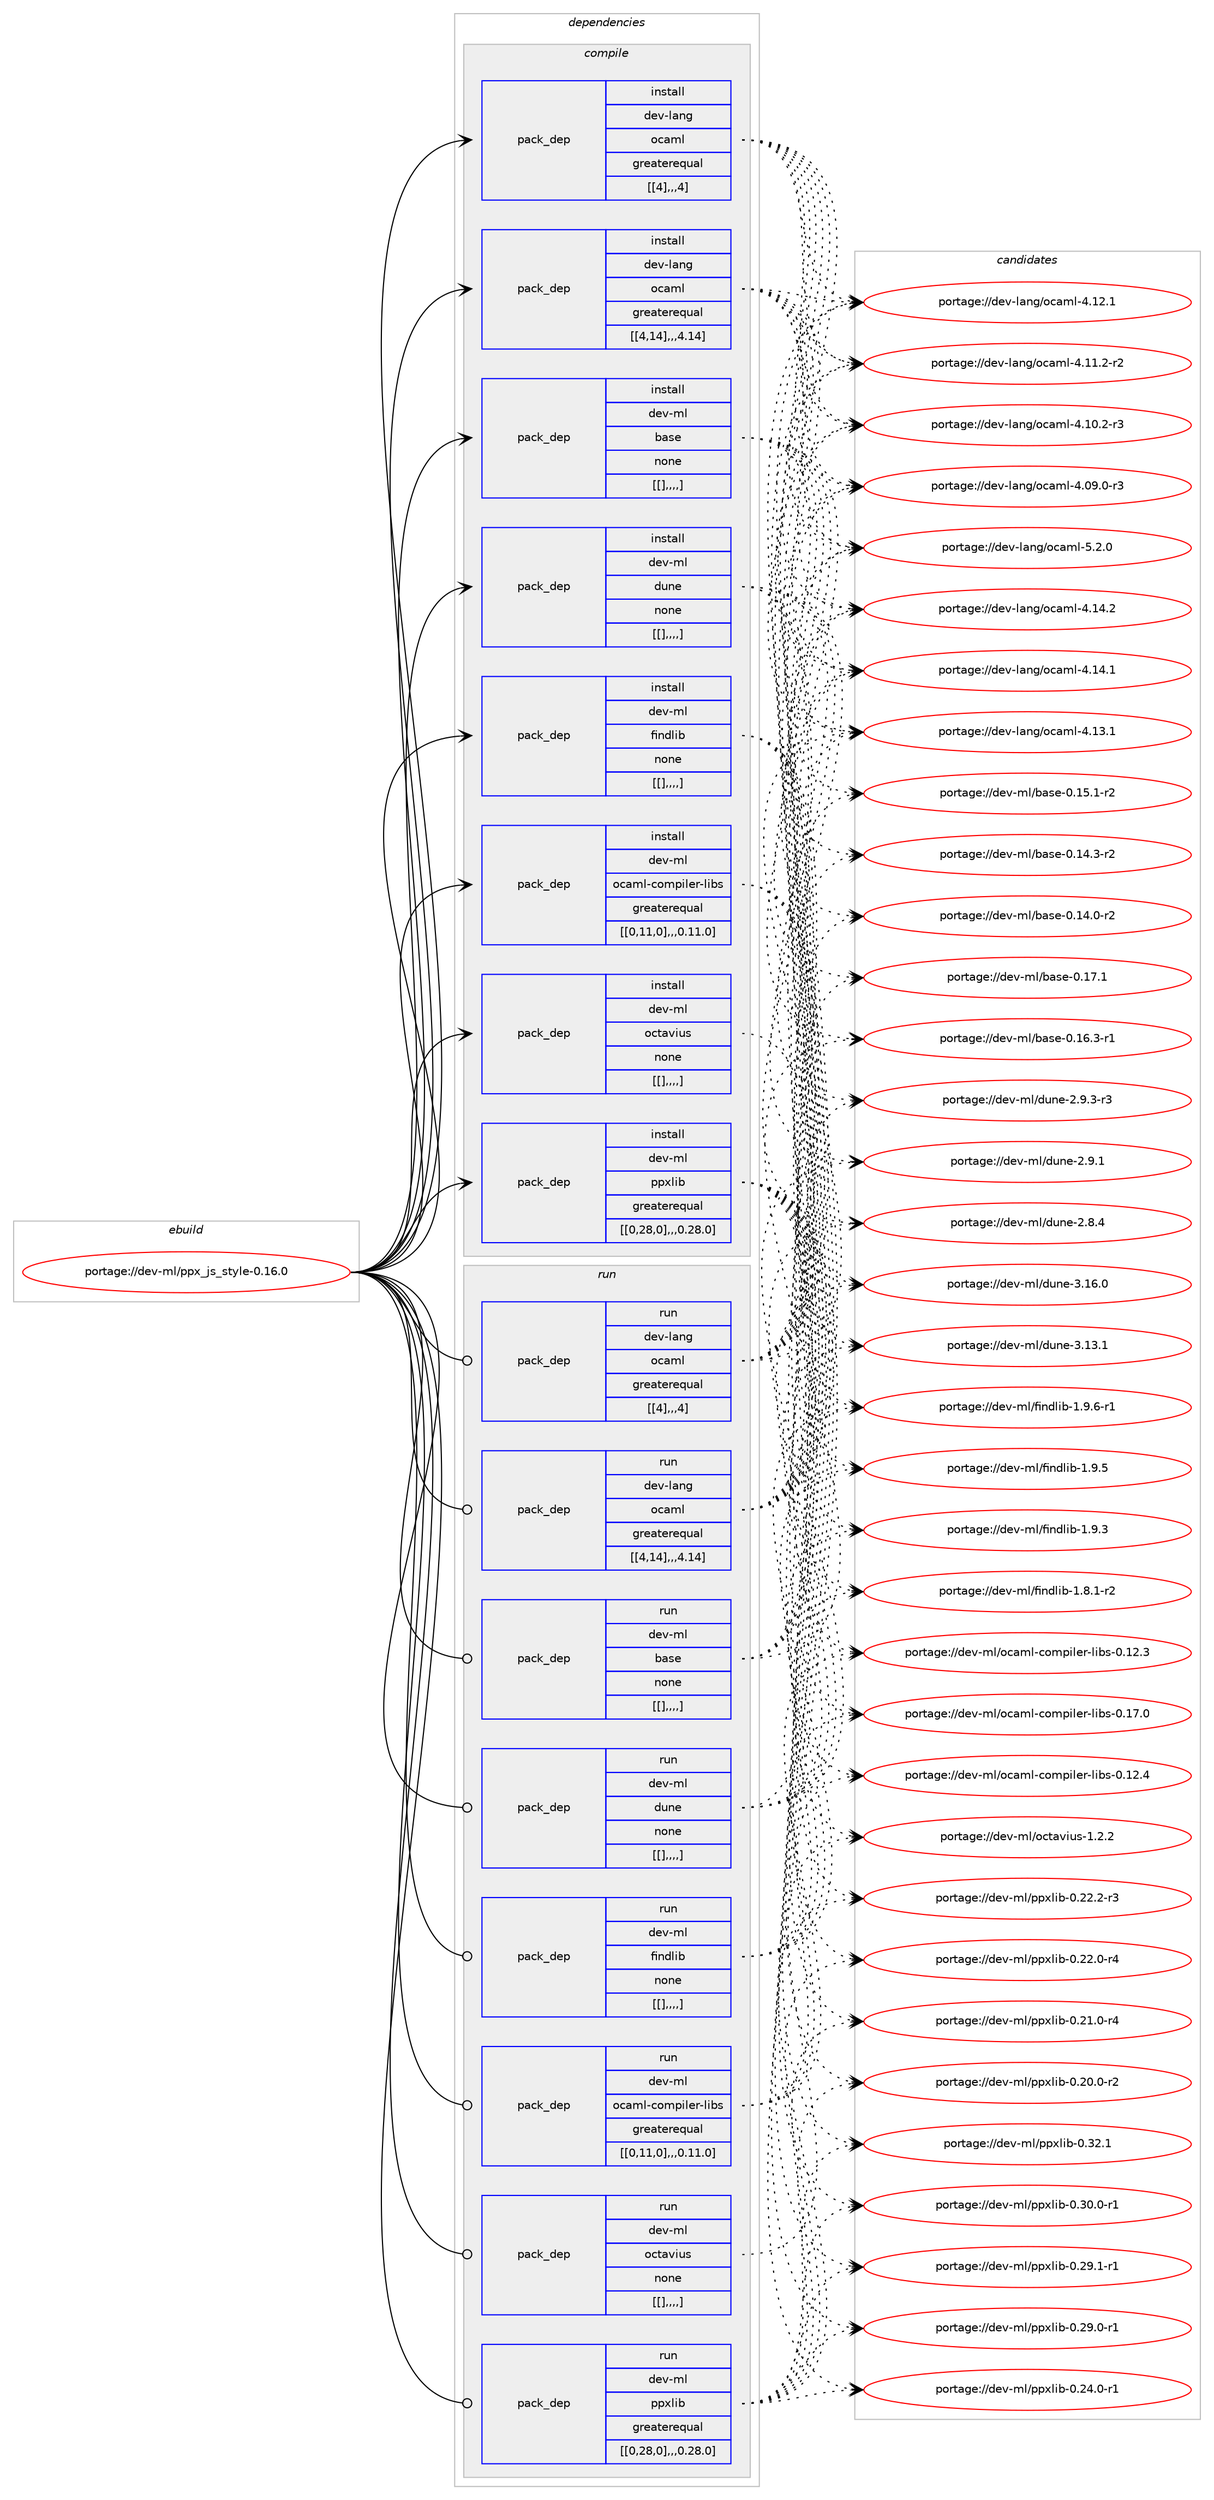 digraph prolog {

# *************
# Graph options
# *************

newrank=true;
concentrate=true;
compound=true;
graph [rankdir=LR,fontname=Helvetica,fontsize=10,ranksep=1.5];#, ranksep=2.5, nodesep=0.2];
edge  [arrowhead=vee];
node  [fontname=Helvetica,fontsize=10];

# **********
# The ebuild
# **********

subgraph cluster_leftcol {
color=gray;
label=<<i>ebuild</i>>;
id [label="portage://dev-ml/ppx_js_style-0.16.0", color=red, width=4, href="../dev-ml/ppx_js_style-0.16.0.svg"];
}

# ****************
# The dependencies
# ****************

subgraph cluster_midcol {
color=gray;
label=<<i>dependencies</i>>;
subgraph cluster_compile {
fillcolor="#eeeeee";
style=filled;
label=<<i>compile</i>>;
subgraph pack92698 {
dependency124157 [label=<<TABLE BORDER="0" CELLBORDER="1" CELLSPACING="0" CELLPADDING="4" WIDTH="220"><TR><TD ROWSPAN="6" CELLPADDING="30">pack_dep</TD></TR><TR><TD WIDTH="110">install</TD></TR><TR><TD>dev-lang</TD></TR><TR><TD>ocaml</TD></TR><TR><TD>greaterequal</TD></TR><TR><TD>[[4],,,4]</TD></TR></TABLE>>, shape=none, color=blue];
}
id:e -> dependency124157:w [weight=20,style="solid",arrowhead="vee"];
subgraph pack92699 {
dependency124158 [label=<<TABLE BORDER="0" CELLBORDER="1" CELLSPACING="0" CELLPADDING="4" WIDTH="220"><TR><TD ROWSPAN="6" CELLPADDING="30">pack_dep</TD></TR><TR><TD WIDTH="110">install</TD></TR><TR><TD>dev-lang</TD></TR><TR><TD>ocaml</TD></TR><TR><TD>greaterequal</TD></TR><TR><TD>[[4,14],,,4.14]</TD></TR></TABLE>>, shape=none, color=blue];
}
id:e -> dependency124158:w [weight=20,style="solid",arrowhead="vee"];
subgraph pack92700 {
dependency124159 [label=<<TABLE BORDER="0" CELLBORDER="1" CELLSPACING="0" CELLPADDING="4" WIDTH="220"><TR><TD ROWSPAN="6" CELLPADDING="30">pack_dep</TD></TR><TR><TD WIDTH="110">install</TD></TR><TR><TD>dev-ml</TD></TR><TR><TD>base</TD></TR><TR><TD>none</TD></TR><TR><TD>[[],,,,]</TD></TR></TABLE>>, shape=none, color=blue];
}
id:e -> dependency124159:w [weight=20,style="solid",arrowhead="vee"];
subgraph pack92701 {
dependency124160 [label=<<TABLE BORDER="0" CELLBORDER="1" CELLSPACING="0" CELLPADDING="4" WIDTH="220"><TR><TD ROWSPAN="6" CELLPADDING="30">pack_dep</TD></TR><TR><TD WIDTH="110">install</TD></TR><TR><TD>dev-ml</TD></TR><TR><TD>dune</TD></TR><TR><TD>none</TD></TR><TR><TD>[[],,,,]</TD></TR></TABLE>>, shape=none, color=blue];
}
id:e -> dependency124160:w [weight=20,style="solid",arrowhead="vee"];
subgraph pack92702 {
dependency124161 [label=<<TABLE BORDER="0" CELLBORDER="1" CELLSPACING="0" CELLPADDING="4" WIDTH="220"><TR><TD ROWSPAN="6" CELLPADDING="30">pack_dep</TD></TR><TR><TD WIDTH="110">install</TD></TR><TR><TD>dev-ml</TD></TR><TR><TD>findlib</TD></TR><TR><TD>none</TD></TR><TR><TD>[[],,,,]</TD></TR></TABLE>>, shape=none, color=blue];
}
id:e -> dependency124161:w [weight=20,style="solid",arrowhead="vee"];
subgraph pack92703 {
dependency124162 [label=<<TABLE BORDER="0" CELLBORDER="1" CELLSPACING="0" CELLPADDING="4" WIDTH="220"><TR><TD ROWSPAN="6" CELLPADDING="30">pack_dep</TD></TR><TR><TD WIDTH="110">install</TD></TR><TR><TD>dev-ml</TD></TR><TR><TD>ocaml-compiler-libs</TD></TR><TR><TD>greaterequal</TD></TR><TR><TD>[[0,11,0],,,0.11.0]</TD></TR></TABLE>>, shape=none, color=blue];
}
id:e -> dependency124162:w [weight=20,style="solid",arrowhead="vee"];
subgraph pack92704 {
dependency124163 [label=<<TABLE BORDER="0" CELLBORDER="1" CELLSPACING="0" CELLPADDING="4" WIDTH="220"><TR><TD ROWSPAN="6" CELLPADDING="30">pack_dep</TD></TR><TR><TD WIDTH="110">install</TD></TR><TR><TD>dev-ml</TD></TR><TR><TD>octavius</TD></TR><TR><TD>none</TD></TR><TR><TD>[[],,,,]</TD></TR></TABLE>>, shape=none, color=blue];
}
id:e -> dependency124163:w [weight=20,style="solid",arrowhead="vee"];
subgraph pack92705 {
dependency124164 [label=<<TABLE BORDER="0" CELLBORDER="1" CELLSPACING="0" CELLPADDING="4" WIDTH="220"><TR><TD ROWSPAN="6" CELLPADDING="30">pack_dep</TD></TR><TR><TD WIDTH="110">install</TD></TR><TR><TD>dev-ml</TD></TR><TR><TD>ppxlib</TD></TR><TR><TD>greaterequal</TD></TR><TR><TD>[[0,28,0],,,0.28.0]</TD></TR></TABLE>>, shape=none, color=blue];
}
id:e -> dependency124164:w [weight=20,style="solid",arrowhead="vee"];
}
subgraph cluster_compileandrun {
fillcolor="#eeeeee";
style=filled;
label=<<i>compile and run</i>>;
}
subgraph cluster_run {
fillcolor="#eeeeee";
style=filled;
label=<<i>run</i>>;
subgraph pack92706 {
dependency124165 [label=<<TABLE BORDER="0" CELLBORDER="1" CELLSPACING="0" CELLPADDING="4" WIDTH="220"><TR><TD ROWSPAN="6" CELLPADDING="30">pack_dep</TD></TR><TR><TD WIDTH="110">run</TD></TR><TR><TD>dev-lang</TD></TR><TR><TD>ocaml</TD></TR><TR><TD>greaterequal</TD></TR><TR><TD>[[4],,,4]</TD></TR></TABLE>>, shape=none, color=blue];
}
id:e -> dependency124165:w [weight=20,style="solid",arrowhead="odot"];
subgraph pack92707 {
dependency124166 [label=<<TABLE BORDER="0" CELLBORDER="1" CELLSPACING="0" CELLPADDING="4" WIDTH="220"><TR><TD ROWSPAN="6" CELLPADDING="30">pack_dep</TD></TR><TR><TD WIDTH="110">run</TD></TR><TR><TD>dev-lang</TD></TR><TR><TD>ocaml</TD></TR><TR><TD>greaterequal</TD></TR><TR><TD>[[4,14],,,4.14]</TD></TR></TABLE>>, shape=none, color=blue];
}
id:e -> dependency124166:w [weight=20,style="solid",arrowhead="odot"];
subgraph pack92708 {
dependency124167 [label=<<TABLE BORDER="0" CELLBORDER="1" CELLSPACING="0" CELLPADDING="4" WIDTH="220"><TR><TD ROWSPAN="6" CELLPADDING="30">pack_dep</TD></TR><TR><TD WIDTH="110">run</TD></TR><TR><TD>dev-ml</TD></TR><TR><TD>base</TD></TR><TR><TD>none</TD></TR><TR><TD>[[],,,,]</TD></TR></TABLE>>, shape=none, color=blue];
}
id:e -> dependency124167:w [weight=20,style="solid",arrowhead="odot"];
subgraph pack92709 {
dependency124168 [label=<<TABLE BORDER="0" CELLBORDER="1" CELLSPACING="0" CELLPADDING="4" WIDTH="220"><TR><TD ROWSPAN="6" CELLPADDING="30">pack_dep</TD></TR><TR><TD WIDTH="110">run</TD></TR><TR><TD>dev-ml</TD></TR><TR><TD>dune</TD></TR><TR><TD>none</TD></TR><TR><TD>[[],,,,]</TD></TR></TABLE>>, shape=none, color=blue];
}
id:e -> dependency124168:w [weight=20,style="solid",arrowhead="odot"];
subgraph pack92710 {
dependency124169 [label=<<TABLE BORDER="0" CELLBORDER="1" CELLSPACING="0" CELLPADDING="4" WIDTH="220"><TR><TD ROWSPAN="6" CELLPADDING="30">pack_dep</TD></TR><TR><TD WIDTH="110">run</TD></TR><TR><TD>dev-ml</TD></TR><TR><TD>findlib</TD></TR><TR><TD>none</TD></TR><TR><TD>[[],,,,]</TD></TR></TABLE>>, shape=none, color=blue];
}
id:e -> dependency124169:w [weight=20,style="solid",arrowhead="odot"];
subgraph pack92711 {
dependency124170 [label=<<TABLE BORDER="0" CELLBORDER="1" CELLSPACING="0" CELLPADDING="4" WIDTH="220"><TR><TD ROWSPAN="6" CELLPADDING="30">pack_dep</TD></TR><TR><TD WIDTH="110">run</TD></TR><TR><TD>dev-ml</TD></TR><TR><TD>ocaml-compiler-libs</TD></TR><TR><TD>greaterequal</TD></TR><TR><TD>[[0,11,0],,,0.11.0]</TD></TR></TABLE>>, shape=none, color=blue];
}
id:e -> dependency124170:w [weight=20,style="solid",arrowhead="odot"];
subgraph pack92712 {
dependency124171 [label=<<TABLE BORDER="0" CELLBORDER="1" CELLSPACING="0" CELLPADDING="4" WIDTH="220"><TR><TD ROWSPAN="6" CELLPADDING="30">pack_dep</TD></TR><TR><TD WIDTH="110">run</TD></TR><TR><TD>dev-ml</TD></TR><TR><TD>octavius</TD></TR><TR><TD>none</TD></TR><TR><TD>[[],,,,]</TD></TR></TABLE>>, shape=none, color=blue];
}
id:e -> dependency124171:w [weight=20,style="solid",arrowhead="odot"];
subgraph pack92713 {
dependency124172 [label=<<TABLE BORDER="0" CELLBORDER="1" CELLSPACING="0" CELLPADDING="4" WIDTH="220"><TR><TD ROWSPAN="6" CELLPADDING="30">pack_dep</TD></TR><TR><TD WIDTH="110">run</TD></TR><TR><TD>dev-ml</TD></TR><TR><TD>ppxlib</TD></TR><TR><TD>greaterequal</TD></TR><TR><TD>[[0,28,0],,,0.28.0]</TD></TR></TABLE>>, shape=none, color=blue];
}
id:e -> dependency124172:w [weight=20,style="solid",arrowhead="odot"];
}
}

# **************
# The candidates
# **************

subgraph cluster_choices {
rank=same;
color=gray;
label=<<i>candidates</i>>;

subgraph choice92698 {
color=black;
nodesep=1;
choice1001011184510897110103471119997109108455346504648 [label="portage://dev-lang/ocaml-5.2.0", color=red, width=4,href="../dev-lang/ocaml-5.2.0.svg"];
choice100101118451089711010347111999710910845524649524650 [label="portage://dev-lang/ocaml-4.14.2", color=red, width=4,href="../dev-lang/ocaml-4.14.2.svg"];
choice100101118451089711010347111999710910845524649524649 [label="portage://dev-lang/ocaml-4.14.1", color=red, width=4,href="../dev-lang/ocaml-4.14.1.svg"];
choice100101118451089711010347111999710910845524649514649 [label="portage://dev-lang/ocaml-4.13.1", color=red, width=4,href="../dev-lang/ocaml-4.13.1.svg"];
choice100101118451089711010347111999710910845524649504649 [label="portage://dev-lang/ocaml-4.12.1", color=red, width=4,href="../dev-lang/ocaml-4.12.1.svg"];
choice1001011184510897110103471119997109108455246494946504511450 [label="portage://dev-lang/ocaml-4.11.2-r2", color=red, width=4,href="../dev-lang/ocaml-4.11.2-r2.svg"];
choice1001011184510897110103471119997109108455246494846504511451 [label="portage://dev-lang/ocaml-4.10.2-r3", color=red, width=4,href="../dev-lang/ocaml-4.10.2-r3.svg"];
choice1001011184510897110103471119997109108455246485746484511451 [label="portage://dev-lang/ocaml-4.09.0-r3", color=red, width=4,href="../dev-lang/ocaml-4.09.0-r3.svg"];
dependency124157:e -> choice1001011184510897110103471119997109108455346504648:w [style=dotted,weight="100"];
dependency124157:e -> choice100101118451089711010347111999710910845524649524650:w [style=dotted,weight="100"];
dependency124157:e -> choice100101118451089711010347111999710910845524649524649:w [style=dotted,weight="100"];
dependency124157:e -> choice100101118451089711010347111999710910845524649514649:w [style=dotted,weight="100"];
dependency124157:e -> choice100101118451089711010347111999710910845524649504649:w [style=dotted,weight="100"];
dependency124157:e -> choice1001011184510897110103471119997109108455246494946504511450:w [style=dotted,weight="100"];
dependency124157:e -> choice1001011184510897110103471119997109108455246494846504511451:w [style=dotted,weight="100"];
dependency124157:e -> choice1001011184510897110103471119997109108455246485746484511451:w [style=dotted,weight="100"];
}
subgraph choice92699 {
color=black;
nodesep=1;
choice1001011184510897110103471119997109108455346504648 [label="portage://dev-lang/ocaml-5.2.0", color=red, width=4,href="../dev-lang/ocaml-5.2.0.svg"];
choice100101118451089711010347111999710910845524649524650 [label="portage://dev-lang/ocaml-4.14.2", color=red, width=4,href="../dev-lang/ocaml-4.14.2.svg"];
choice100101118451089711010347111999710910845524649524649 [label="portage://dev-lang/ocaml-4.14.1", color=red, width=4,href="../dev-lang/ocaml-4.14.1.svg"];
choice100101118451089711010347111999710910845524649514649 [label="portage://dev-lang/ocaml-4.13.1", color=red, width=4,href="../dev-lang/ocaml-4.13.1.svg"];
choice100101118451089711010347111999710910845524649504649 [label="portage://dev-lang/ocaml-4.12.1", color=red, width=4,href="../dev-lang/ocaml-4.12.1.svg"];
choice1001011184510897110103471119997109108455246494946504511450 [label="portage://dev-lang/ocaml-4.11.2-r2", color=red, width=4,href="../dev-lang/ocaml-4.11.2-r2.svg"];
choice1001011184510897110103471119997109108455246494846504511451 [label="portage://dev-lang/ocaml-4.10.2-r3", color=red, width=4,href="../dev-lang/ocaml-4.10.2-r3.svg"];
choice1001011184510897110103471119997109108455246485746484511451 [label="portage://dev-lang/ocaml-4.09.0-r3", color=red, width=4,href="../dev-lang/ocaml-4.09.0-r3.svg"];
dependency124158:e -> choice1001011184510897110103471119997109108455346504648:w [style=dotted,weight="100"];
dependency124158:e -> choice100101118451089711010347111999710910845524649524650:w [style=dotted,weight="100"];
dependency124158:e -> choice100101118451089711010347111999710910845524649524649:w [style=dotted,weight="100"];
dependency124158:e -> choice100101118451089711010347111999710910845524649514649:w [style=dotted,weight="100"];
dependency124158:e -> choice100101118451089711010347111999710910845524649504649:w [style=dotted,weight="100"];
dependency124158:e -> choice1001011184510897110103471119997109108455246494946504511450:w [style=dotted,weight="100"];
dependency124158:e -> choice1001011184510897110103471119997109108455246494846504511451:w [style=dotted,weight="100"];
dependency124158:e -> choice1001011184510897110103471119997109108455246485746484511451:w [style=dotted,weight="100"];
}
subgraph choice92700 {
color=black;
nodesep=1;
choice1001011184510910847989711510145484649554649 [label="portage://dev-ml/base-0.17.1", color=red, width=4,href="../dev-ml/base-0.17.1.svg"];
choice10010111845109108479897115101454846495446514511449 [label="portage://dev-ml/base-0.16.3-r1", color=red, width=4,href="../dev-ml/base-0.16.3-r1.svg"];
choice10010111845109108479897115101454846495346494511450 [label="portage://dev-ml/base-0.15.1-r2", color=red, width=4,href="../dev-ml/base-0.15.1-r2.svg"];
choice10010111845109108479897115101454846495246514511450 [label="portage://dev-ml/base-0.14.3-r2", color=red, width=4,href="../dev-ml/base-0.14.3-r2.svg"];
choice10010111845109108479897115101454846495246484511450 [label="portage://dev-ml/base-0.14.0-r2", color=red, width=4,href="../dev-ml/base-0.14.0-r2.svg"];
dependency124159:e -> choice1001011184510910847989711510145484649554649:w [style=dotted,weight="100"];
dependency124159:e -> choice10010111845109108479897115101454846495446514511449:w [style=dotted,weight="100"];
dependency124159:e -> choice10010111845109108479897115101454846495346494511450:w [style=dotted,weight="100"];
dependency124159:e -> choice10010111845109108479897115101454846495246514511450:w [style=dotted,weight="100"];
dependency124159:e -> choice10010111845109108479897115101454846495246484511450:w [style=dotted,weight="100"];
}
subgraph choice92701 {
color=black;
nodesep=1;
choice100101118451091084710011711010145514649544648 [label="portage://dev-ml/dune-3.16.0", color=red, width=4,href="../dev-ml/dune-3.16.0.svg"];
choice100101118451091084710011711010145514649514649 [label="portage://dev-ml/dune-3.13.1", color=red, width=4,href="../dev-ml/dune-3.13.1.svg"];
choice10010111845109108471001171101014550465746514511451 [label="portage://dev-ml/dune-2.9.3-r3", color=red, width=4,href="../dev-ml/dune-2.9.3-r3.svg"];
choice1001011184510910847100117110101455046574649 [label="portage://dev-ml/dune-2.9.1", color=red, width=4,href="../dev-ml/dune-2.9.1.svg"];
choice1001011184510910847100117110101455046564652 [label="portage://dev-ml/dune-2.8.4", color=red, width=4,href="../dev-ml/dune-2.8.4.svg"];
dependency124160:e -> choice100101118451091084710011711010145514649544648:w [style=dotted,weight="100"];
dependency124160:e -> choice100101118451091084710011711010145514649514649:w [style=dotted,weight="100"];
dependency124160:e -> choice10010111845109108471001171101014550465746514511451:w [style=dotted,weight="100"];
dependency124160:e -> choice1001011184510910847100117110101455046574649:w [style=dotted,weight="100"];
dependency124160:e -> choice1001011184510910847100117110101455046564652:w [style=dotted,weight="100"];
}
subgraph choice92702 {
color=black;
nodesep=1;
choice1001011184510910847102105110100108105984549465746544511449 [label="portage://dev-ml/findlib-1.9.6-r1", color=red, width=4,href="../dev-ml/findlib-1.9.6-r1.svg"];
choice100101118451091084710210511010010810598454946574653 [label="portage://dev-ml/findlib-1.9.5", color=red, width=4,href="../dev-ml/findlib-1.9.5.svg"];
choice100101118451091084710210511010010810598454946574651 [label="portage://dev-ml/findlib-1.9.3", color=red, width=4,href="../dev-ml/findlib-1.9.3.svg"];
choice1001011184510910847102105110100108105984549465646494511450 [label="portage://dev-ml/findlib-1.8.1-r2", color=red, width=4,href="../dev-ml/findlib-1.8.1-r2.svg"];
dependency124161:e -> choice1001011184510910847102105110100108105984549465746544511449:w [style=dotted,weight="100"];
dependency124161:e -> choice100101118451091084710210511010010810598454946574653:w [style=dotted,weight="100"];
dependency124161:e -> choice100101118451091084710210511010010810598454946574651:w [style=dotted,weight="100"];
dependency124161:e -> choice1001011184510910847102105110100108105984549465646494511450:w [style=dotted,weight="100"];
}
subgraph choice92703 {
color=black;
nodesep=1;
choice100101118451091084711199971091084599111109112105108101114451081059811545484649554648 [label="portage://dev-ml/ocaml-compiler-libs-0.17.0", color=red, width=4,href="../dev-ml/ocaml-compiler-libs-0.17.0.svg"];
choice100101118451091084711199971091084599111109112105108101114451081059811545484649504652 [label="portage://dev-ml/ocaml-compiler-libs-0.12.4", color=red, width=4,href="../dev-ml/ocaml-compiler-libs-0.12.4.svg"];
choice100101118451091084711199971091084599111109112105108101114451081059811545484649504651 [label="portage://dev-ml/ocaml-compiler-libs-0.12.3", color=red, width=4,href="../dev-ml/ocaml-compiler-libs-0.12.3.svg"];
dependency124162:e -> choice100101118451091084711199971091084599111109112105108101114451081059811545484649554648:w [style=dotted,weight="100"];
dependency124162:e -> choice100101118451091084711199971091084599111109112105108101114451081059811545484649504652:w [style=dotted,weight="100"];
dependency124162:e -> choice100101118451091084711199971091084599111109112105108101114451081059811545484649504651:w [style=dotted,weight="100"];
}
subgraph choice92704 {
color=black;
nodesep=1;
choice10010111845109108471119911697118105117115454946504650 [label="portage://dev-ml/octavius-1.2.2", color=red, width=4,href="../dev-ml/octavius-1.2.2.svg"];
dependency124163:e -> choice10010111845109108471119911697118105117115454946504650:w [style=dotted,weight="100"];
}
subgraph choice92705 {
color=black;
nodesep=1;
choice10010111845109108471121121201081059845484651504649 [label="portage://dev-ml/ppxlib-0.32.1", color=red, width=4,href="../dev-ml/ppxlib-0.32.1.svg"];
choice100101118451091084711211212010810598454846514846484511449 [label="portage://dev-ml/ppxlib-0.30.0-r1", color=red, width=4,href="../dev-ml/ppxlib-0.30.0-r1.svg"];
choice100101118451091084711211212010810598454846505746494511449 [label="portage://dev-ml/ppxlib-0.29.1-r1", color=red, width=4,href="../dev-ml/ppxlib-0.29.1-r1.svg"];
choice100101118451091084711211212010810598454846505746484511449 [label="portage://dev-ml/ppxlib-0.29.0-r1", color=red, width=4,href="../dev-ml/ppxlib-0.29.0-r1.svg"];
choice100101118451091084711211212010810598454846505246484511449 [label="portage://dev-ml/ppxlib-0.24.0-r1", color=red, width=4,href="../dev-ml/ppxlib-0.24.0-r1.svg"];
choice100101118451091084711211212010810598454846505046504511451 [label="portage://dev-ml/ppxlib-0.22.2-r3", color=red, width=4,href="../dev-ml/ppxlib-0.22.2-r3.svg"];
choice100101118451091084711211212010810598454846505046484511452 [label="portage://dev-ml/ppxlib-0.22.0-r4", color=red, width=4,href="../dev-ml/ppxlib-0.22.0-r4.svg"];
choice100101118451091084711211212010810598454846504946484511452 [label="portage://dev-ml/ppxlib-0.21.0-r4", color=red, width=4,href="../dev-ml/ppxlib-0.21.0-r4.svg"];
choice100101118451091084711211212010810598454846504846484511450 [label="portage://dev-ml/ppxlib-0.20.0-r2", color=red, width=4,href="../dev-ml/ppxlib-0.20.0-r2.svg"];
dependency124164:e -> choice10010111845109108471121121201081059845484651504649:w [style=dotted,weight="100"];
dependency124164:e -> choice100101118451091084711211212010810598454846514846484511449:w [style=dotted,weight="100"];
dependency124164:e -> choice100101118451091084711211212010810598454846505746494511449:w [style=dotted,weight="100"];
dependency124164:e -> choice100101118451091084711211212010810598454846505746484511449:w [style=dotted,weight="100"];
dependency124164:e -> choice100101118451091084711211212010810598454846505246484511449:w [style=dotted,weight="100"];
dependency124164:e -> choice100101118451091084711211212010810598454846505046504511451:w [style=dotted,weight="100"];
dependency124164:e -> choice100101118451091084711211212010810598454846505046484511452:w [style=dotted,weight="100"];
dependency124164:e -> choice100101118451091084711211212010810598454846504946484511452:w [style=dotted,weight="100"];
dependency124164:e -> choice100101118451091084711211212010810598454846504846484511450:w [style=dotted,weight="100"];
}
subgraph choice92706 {
color=black;
nodesep=1;
choice1001011184510897110103471119997109108455346504648 [label="portage://dev-lang/ocaml-5.2.0", color=red, width=4,href="../dev-lang/ocaml-5.2.0.svg"];
choice100101118451089711010347111999710910845524649524650 [label="portage://dev-lang/ocaml-4.14.2", color=red, width=4,href="../dev-lang/ocaml-4.14.2.svg"];
choice100101118451089711010347111999710910845524649524649 [label="portage://dev-lang/ocaml-4.14.1", color=red, width=4,href="../dev-lang/ocaml-4.14.1.svg"];
choice100101118451089711010347111999710910845524649514649 [label="portage://dev-lang/ocaml-4.13.1", color=red, width=4,href="../dev-lang/ocaml-4.13.1.svg"];
choice100101118451089711010347111999710910845524649504649 [label="portage://dev-lang/ocaml-4.12.1", color=red, width=4,href="../dev-lang/ocaml-4.12.1.svg"];
choice1001011184510897110103471119997109108455246494946504511450 [label="portage://dev-lang/ocaml-4.11.2-r2", color=red, width=4,href="../dev-lang/ocaml-4.11.2-r2.svg"];
choice1001011184510897110103471119997109108455246494846504511451 [label="portage://dev-lang/ocaml-4.10.2-r3", color=red, width=4,href="../dev-lang/ocaml-4.10.2-r3.svg"];
choice1001011184510897110103471119997109108455246485746484511451 [label="portage://dev-lang/ocaml-4.09.0-r3", color=red, width=4,href="../dev-lang/ocaml-4.09.0-r3.svg"];
dependency124165:e -> choice1001011184510897110103471119997109108455346504648:w [style=dotted,weight="100"];
dependency124165:e -> choice100101118451089711010347111999710910845524649524650:w [style=dotted,weight="100"];
dependency124165:e -> choice100101118451089711010347111999710910845524649524649:w [style=dotted,weight="100"];
dependency124165:e -> choice100101118451089711010347111999710910845524649514649:w [style=dotted,weight="100"];
dependency124165:e -> choice100101118451089711010347111999710910845524649504649:w [style=dotted,weight="100"];
dependency124165:e -> choice1001011184510897110103471119997109108455246494946504511450:w [style=dotted,weight="100"];
dependency124165:e -> choice1001011184510897110103471119997109108455246494846504511451:w [style=dotted,weight="100"];
dependency124165:e -> choice1001011184510897110103471119997109108455246485746484511451:w [style=dotted,weight="100"];
}
subgraph choice92707 {
color=black;
nodesep=1;
choice1001011184510897110103471119997109108455346504648 [label="portage://dev-lang/ocaml-5.2.0", color=red, width=4,href="../dev-lang/ocaml-5.2.0.svg"];
choice100101118451089711010347111999710910845524649524650 [label="portage://dev-lang/ocaml-4.14.2", color=red, width=4,href="../dev-lang/ocaml-4.14.2.svg"];
choice100101118451089711010347111999710910845524649524649 [label="portage://dev-lang/ocaml-4.14.1", color=red, width=4,href="../dev-lang/ocaml-4.14.1.svg"];
choice100101118451089711010347111999710910845524649514649 [label="portage://dev-lang/ocaml-4.13.1", color=red, width=4,href="../dev-lang/ocaml-4.13.1.svg"];
choice100101118451089711010347111999710910845524649504649 [label="portage://dev-lang/ocaml-4.12.1", color=red, width=4,href="../dev-lang/ocaml-4.12.1.svg"];
choice1001011184510897110103471119997109108455246494946504511450 [label="portage://dev-lang/ocaml-4.11.2-r2", color=red, width=4,href="../dev-lang/ocaml-4.11.2-r2.svg"];
choice1001011184510897110103471119997109108455246494846504511451 [label="portage://dev-lang/ocaml-4.10.2-r3", color=red, width=4,href="../dev-lang/ocaml-4.10.2-r3.svg"];
choice1001011184510897110103471119997109108455246485746484511451 [label="portage://dev-lang/ocaml-4.09.0-r3", color=red, width=4,href="../dev-lang/ocaml-4.09.0-r3.svg"];
dependency124166:e -> choice1001011184510897110103471119997109108455346504648:w [style=dotted,weight="100"];
dependency124166:e -> choice100101118451089711010347111999710910845524649524650:w [style=dotted,weight="100"];
dependency124166:e -> choice100101118451089711010347111999710910845524649524649:w [style=dotted,weight="100"];
dependency124166:e -> choice100101118451089711010347111999710910845524649514649:w [style=dotted,weight="100"];
dependency124166:e -> choice100101118451089711010347111999710910845524649504649:w [style=dotted,weight="100"];
dependency124166:e -> choice1001011184510897110103471119997109108455246494946504511450:w [style=dotted,weight="100"];
dependency124166:e -> choice1001011184510897110103471119997109108455246494846504511451:w [style=dotted,weight="100"];
dependency124166:e -> choice1001011184510897110103471119997109108455246485746484511451:w [style=dotted,weight="100"];
}
subgraph choice92708 {
color=black;
nodesep=1;
choice1001011184510910847989711510145484649554649 [label="portage://dev-ml/base-0.17.1", color=red, width=4,href="../dev-ml/base-0.17.1.svg"];
choice10010111845109108479897115101454846495446514511449 [label="portage://dev-ml/base-0.16.3-r1", color=red, width=4,href="../dev-ml/base-0.16.3-r1.svg"];
choice10010111845109108479897115101454846495346494511450 [label="portage://dev-ml/base-0.15.1-r2", color=red, width=4,href="../dev-ml/base-0.15.1-r2.svg"];
choice10010111845109108479897115101454846495246514511450 [label="portage://dev-ml/base-0.14.3-r2", color=red, width=4,href="../dev-ml/base-0.14.3-r2.svg"];
choice10010111845109108479897115101454846495246484511450 [label="portage://dev-ml/base-0.14.0-r2", color=red, width=4,href="../dev-ml/base-0.14.0-r2.svg"];
dependency124167:e -> choice1001011184510910847989711510145484649554649:w [style=dotted,weight="100"];
dependency124167:e -> choice10010111845109108479897115101454846495446514511449:w [style=dotted,weight="100"];
dependency124167:e -> choice10010111845109108479897115101454846495346494511450:w [style=dotted,weight="100"];
dependency124167:e -> choice10010111845109108479897115101454846495246514511450:w [style=dotted,weight="100"];
dependency124167:e -> choice10010111845109108479897115101454846495246484511450:w [style=dotted,weight="100"];
}
subgraph choice92709 {
color=black;
nodesep=1;
choice100101118451091084710011711010145514649544648 [label="portage://dev-ml/dune-3.16.0", color=red, width=4,href="../dev-ml/dune-3.16.0.svg"];
choice100101118451091084710011711010145514649514649 [label="portage://dev-ml/dune-3.13.1", color=red, width=4,href="../dev-ml/dune-3.13.1.svg"];
choice10010111845109108471001171101014550465746514511451 [label="portage://dev-ml/dune-2.9.3-r3", color=red, width=4,href="../dev-ml/dune-2.9.3-r3.svg"];
choice1001011184510910847100117110101455046574649 [label="portage://dev-ml/dune-2.9.1", color=red, width=4,href="../dev-ml/dune-2.9.1.svg"];
choice1001011184510910847100117110101455046564652 [label="portage://dev-ml/dune-2.8.4", color=red, width=4,href="../dev-ml/dune-2.8.4.svg"];
dependency124168:e -> choice100101118451091084710011711010145514649544648:w [style=dotted,weight="100"];
dependency124168:e -> choice100101118451091084710011711010145514649514649:w [style=dotted,weight="100"];
dependency124168:e -> choice10010111845109108471001171101014550465746514511451:w [style=dotted,weight="100"];
dependency124168:e -> choice1001011184510910847100117110101455046574649:w [style=dotted,weight="100"];
dependency124168:e -> choice1001011184510910847100117110101455046564652:w [style=dotted,weight="100"];
}
subgraph choice92710 {
color=black;
nodesep=1;
choice1001011184510910847102105110100108105984549465746544511449 [label="portage://dev-ml/findlib-1.9.6-r1", color=red, width=4,href="../dev-ml/findlib-1.9.6-r1.svg"];
choice100101118451091084710210511010010810598454946574653 [label="portage://dev-ml/findlib-1.9.5", color=red, width=4,href="../dev-ml/findlib-1.9.5.svg"];
choice100101118451091084710210511010010810598454946574651 [label="portage://dev-ml/findlib-1.9.3", color=red, width=4,href="../dev-ml/findlib-1.9.3.svg"];
choice1001011184510910847102105110100108105984549465646494511450 [label="portage://dev-ml/findlib-1.8.1-r2", color=red, width=4,href="../dev-ml/findlib-1.8.1-r2.svg"];
dependency124169:e -> choice1001011184510910847102105110100108105984549465746544511449:w [style=dotted,weight="100"];
dependency124169:e -> choice100101118451091084710210511010010810598454946574653:w [style=dotted,weight="100"];
dependency124169:e -> choice100101118451091084710210511010010810598454946574651:w [style=dotted,weight="100"];
dependency124169:e -> choice1001011184510910847102105110100108105984549465646494511450:w [style=dotted,weight="100"];
}
subgraph choice92711 {
color=black;
nodesep=1;
choice100101118451091084711199971091084599111109112105108101114451081059811545484649554648 [label="portage://dev-ml/ocaml-compiler-libs-0.17.0", color=red, width=4,href="../dev-ml/ocaml-compiler-libs-0.17.0.svg"];
choice100101118451091084711199971091084599111109112105108101114451081059811545484649504652 [label="portage://dev-ml/ocaml-compiler-libs-0.12.4", color=red, width=4,href="../dev-ml/ocaml-compiler-libs-0.12.4.svg"];
choice100101118451091084711199971091084599111109112105108101114451081059811545484649504651 [label="portage://dev-ml/ocaml-compiler-libs-0.12.3", color=red, width=4,href="../dev-ml/ocaml-compiler-libs-0.12.3.svg"];
dependency124170:e -> choice100101118451091084711199971091084599111109112105108101114451081059811545484649554648:w [style=dotted,weight="100"];
dependency124170:e -> choice100101118451091084711199971091084599111109112105108101114451081059811545484649504652:w [style=dotted,weight="100"];
dependency124170:e -> choice100101118451091084711199971091084599111109112105108101114451081059811545484649504651:w [style=dotted,weight="100"];
}
subgraph choice92712 {
color=black;
nodesep=1;
choice10010111845109108471119911697118105117115454946504650 [label="portage://dev-ml/octavius-1.2.2", color=red, width=4,href="../dev-ml/octavius-1.2.2.svg"];
dependency124171:e -> choice10010111845109108471119911697118105117115454946504650:w [style=dotted,weight="100"];
}
subgraph choice92713 {
color=black;
nodesep=1;
choice10010111845109108471121121201081059845484651504649 [label="portage://dev-ml/ppxlib-0.32.1", color=red, width=4,href="../dev-ml/ppxlib-0.32.1.svg"];
choice100101118451091084711211212010810598454846514846484511449 [label="portage://dev-ml/ppxlib-0.30.0-r1", color=red, width=4,href="../dev-ml/ppxlib-0.30.0-r1.svg"];
choice100101118451091084711211212010810598454846505746494511449 [label="portage://dev-ml/ppxlib-0.29.1-r1", color=red, width=4,href="../dev-ml/ppxlib-0.29.1-r1.svg"];
choice100101118451091084711211212010810598454846505746484511449 [label="portage://dev-ml/ppxlib-0.29.0-r1", color=red, width=4,href="../dev-ml/ppxlib-0.29.0-r1.svg"];
choice100101118451091084711211212010810598454846505246484511449 [label="portage://dev-ml/ppxlib-0.24.0-r1", color=red, width=4,href="../dev-ml/ppxlib-0.24.0-r1.svg"];
choice100101118451091084711211212010810598454846505046504511451 [label="portage://dev-ml/ppxlib-0.22.2-r3", color=red, width=4,href="../dev-ml/ppxlib-0.22.2-r3.svg"];
choice100101118451091084711211212010810598454846505046484511452 [label="portage://dev-ml/ppxlib-0.22.0-r4", color=red, width=4,href="../dev-ml/ppxlib-0.22.0-r4.svg"];
choice100101118451091084711211212010810598454846504946484511452 [label="portage://dev-ml/ppxlib-0.21.0-r4", color=red, width=4,href="../dev-ml/ppxlib-0.21.0-r4.svg"];
choice100101118451091084711211212010810598454846504846484511450 [label="portage://dev-ml/ppxlib-0.20.0-r2", color=red, width=4,href="../dev-ml/ppxlib-0.20.0-r2.svg"];
dependency124172:e -> choice10010111845109108471121121201081059845484651504649:w [style=dotted,weight="100"];
dependency124172:e -> choice100101118451091084711211212010810598454846514846484511449:w [style=dotted,weight="100"];
dependency124172:e -> choice100101118451091084711211212010810598454846505746494511449:w [style=dotted,weight="100"];
dependency124172:e -> choice100101118451091084711211212010810598454846505746484511449:w [style=dotted,weight="100"];
dependency124172:e -> choice100101118451091084711211212010810598454846505246484511449:w [style=dotted,weight="100"];
dependency124172:e -> choice100101118451091084711211212010810598454846505046504511451:w [style=dotted,weight="100"];
dependency124172:e -> choice100101118451091084711211212010810598454846505046484511452:w [style=dotted,weight="100"];
dependency124172:e -> choice100101118451091084711211212010810598454846504946484511452:w [style=dotted,weight="100"];
dependency124172:e -> choice100101118451091084711211212010810598454846504846484511450:w [style=dotted,weight="100"];
}
}

}
